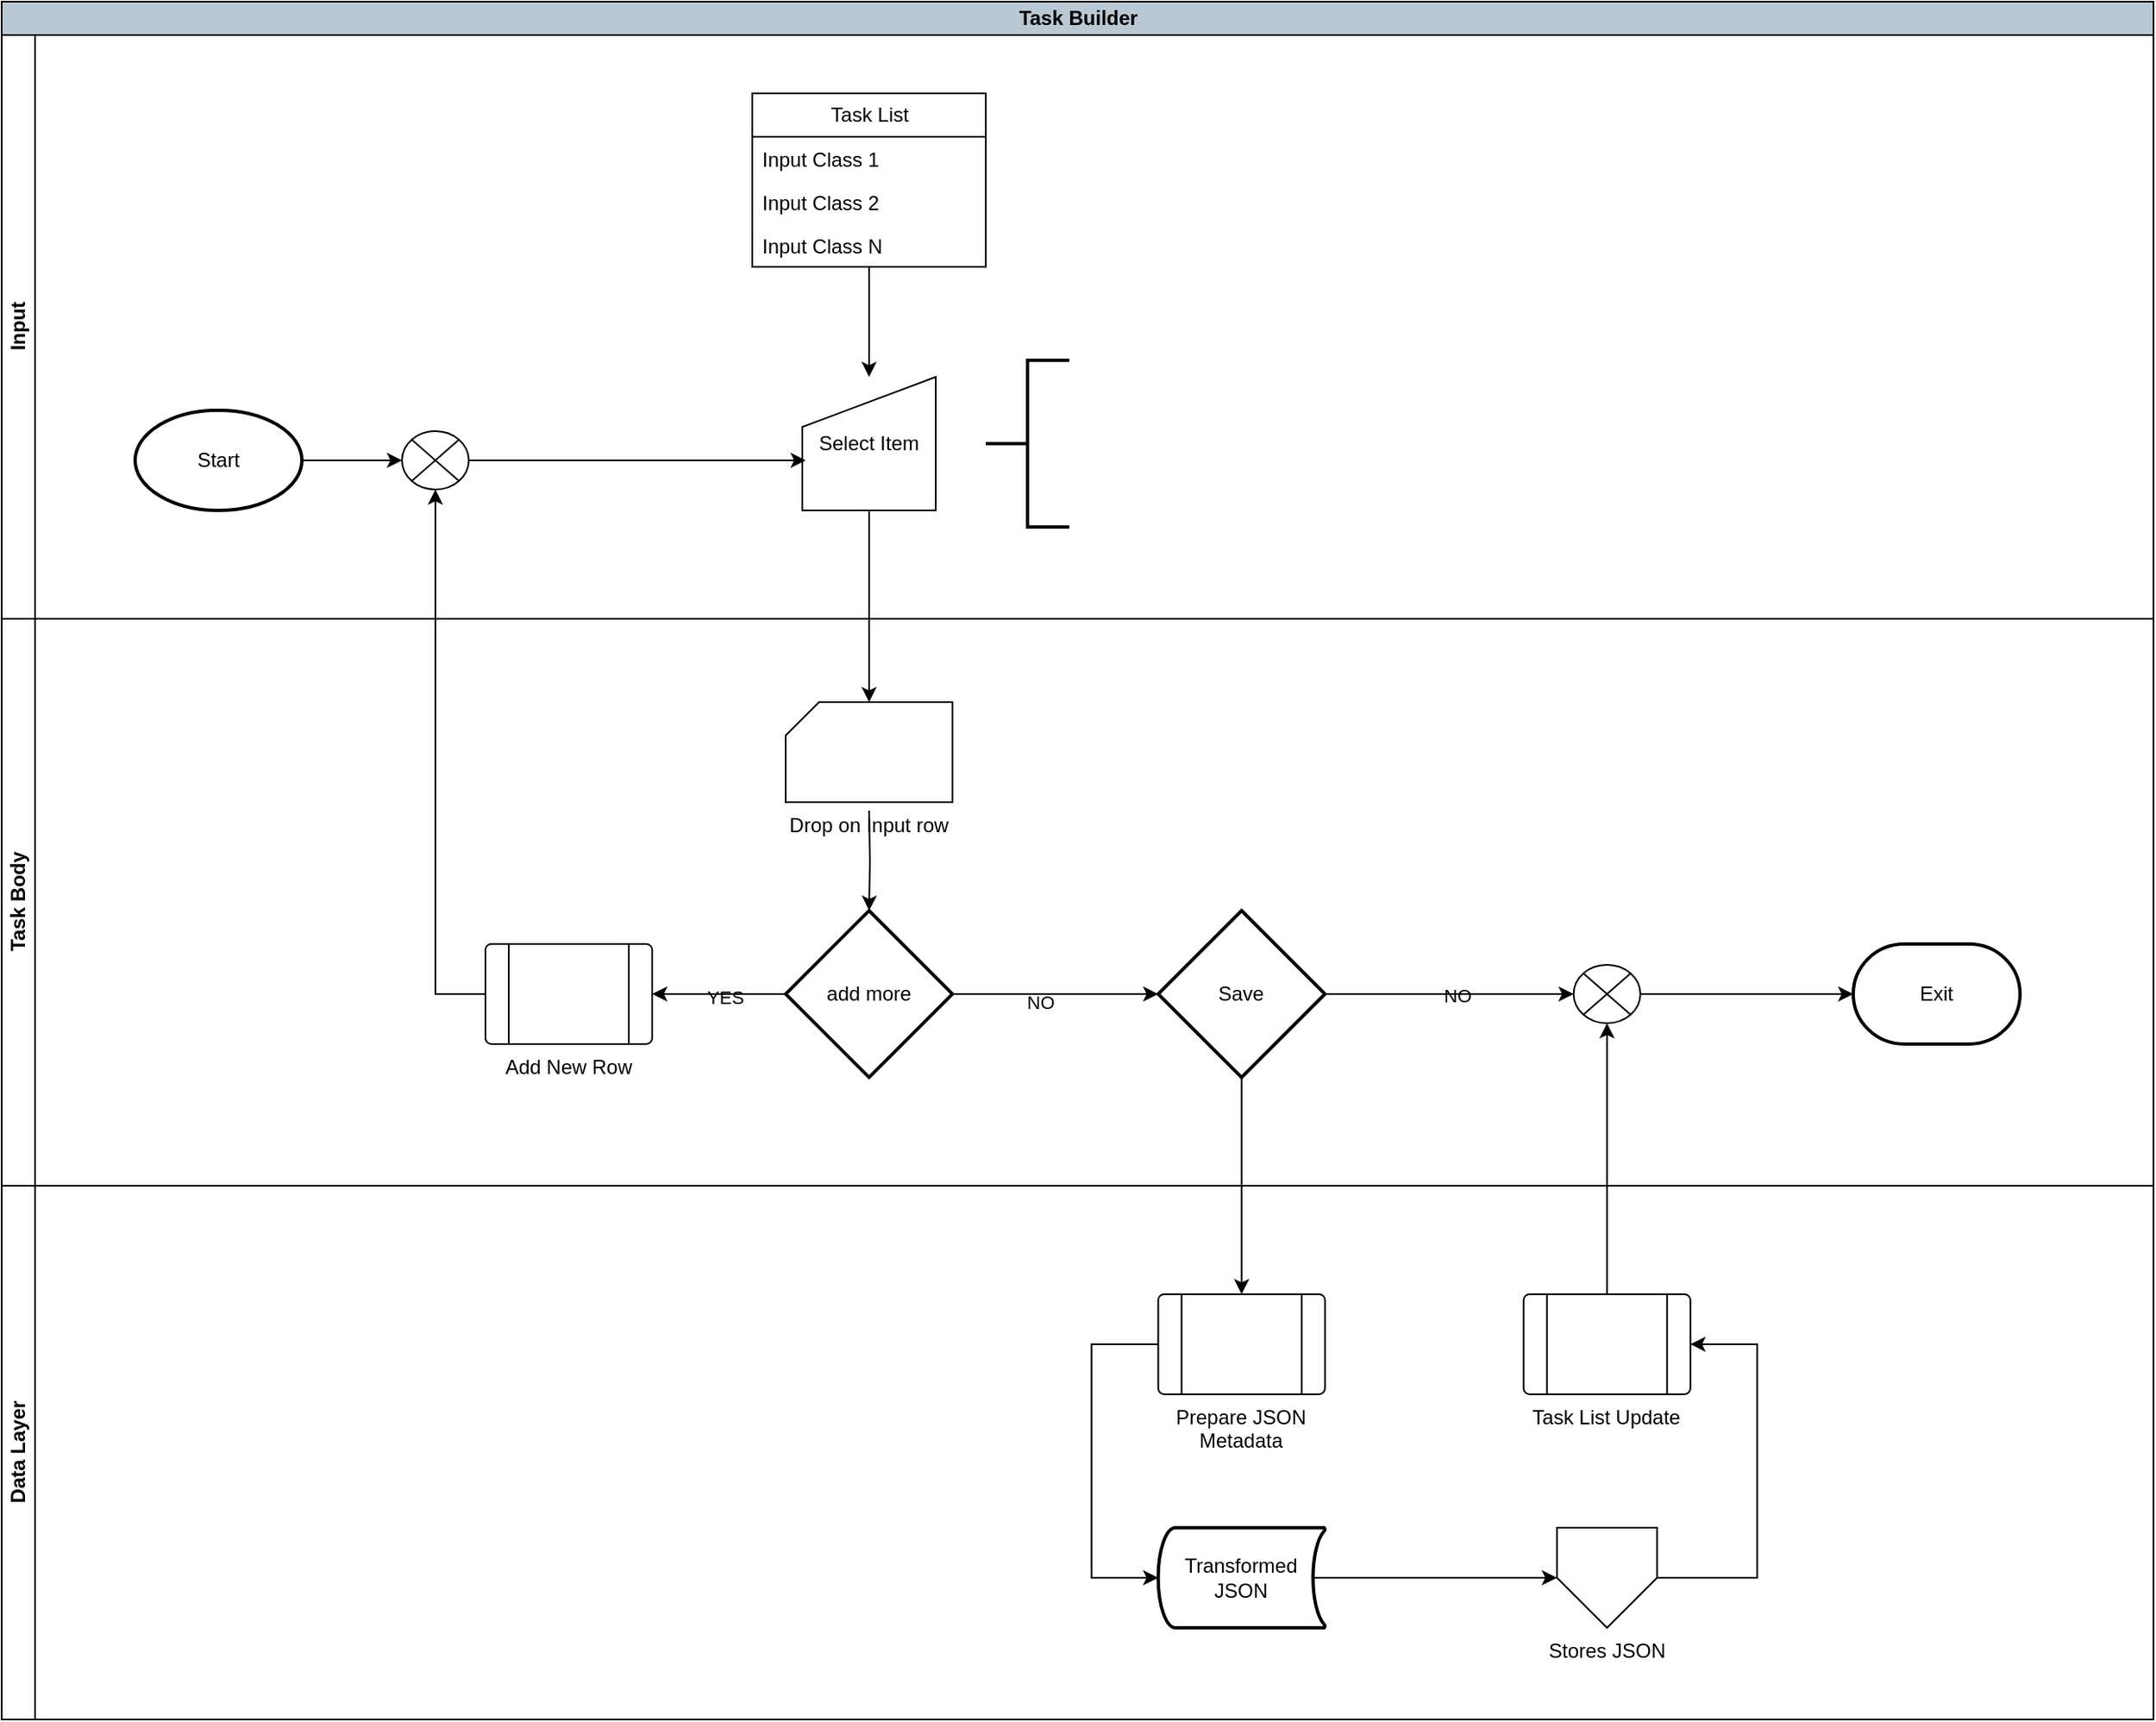 <mxfile version="24.8.3">
  <diagram name="Page-1" id="5f0bae14-7c28-e335-631c-24af17079c00">
    <mxGraphModel dx="3771" dy="2211" grid="1" gridSize="10" guides="1" tooltips="1" connect="1" arrows="1" fold="1" page="1" pageScale="1" pageWidth="1100" pageHeight="850" background="none" math="0" shadow="0">
      <root>
        <mxCell id="0" />
        <mxCell id="1" parent="0" />
        <mxCell id="h62UwE2M3W9JxMMYReP1-88" value="" style="group" vertex="1" connectable="0" parent="1">
          <mxGeometry x="10" y="10" width="1290" height="1030" as="geometry" />
        </mxCell>
        <mxCell id="h62UwE2M3W9JxMMYReP1-25" value="Task Builder" style="swimlane;childLayout=stackLayout;resizeParent=1;resizeParentMax=0;horizontal=1;startSize=20;horizontalStack=0;html=1;strokeColor=default;rounded=0;swimlaneLine=1;glass=0;shadow=0;movable=1;resizable=1;rotatable=1;deletable=1;editable=1;locked=0;connectable=1;container=0;labelBackgroundColor=none;fillColor=#bac8d3;gradientColor=none;fillStyle=solid;swimlaneFillColor=none;" vertex="1" parent="h62UwE2M3W9JxMMYReP1-88">
          <mxGeometry width="1290" height="1030" as="geometry" />
        </mxCell>
        <mxCell id="h62UwE2M3W9JxMMYReP1-26" value="Input" style="swimlane;startSize=20;horizontal=0;html=1;movable=1;resizable=1;rotatable=1;deletable=1;editable=1;locked=0;connectable=1;labelBackgroundColor=none;" vertex="1" parent="h62UwE2M3W9JxMMYReP1-88">
          <mxGeometry y="20" width="1290" height="350" as="geometry" />
        </mxCell>
        <mxCell id="h62UwE2M3W9JxMMYReP1-27" value="Task Body" style="swimlane;startSize=20;horizontal=0;html=1;movable=1;resizable=1;rotatable=1;deletable=1;editable=1;locked=0;connectable=1;labelBackgroundColor=none;" vertex="1" parent="h62UwE2M3W9JxMMYReP1-88">
          <mxGeometry y="370" width="1290" height="340" as="geometry" />
        </mxCell>
        <mxCell id="h62UwE2M3W9JxMMYReP1-35" style="edgeStyle=orthogonalEdgeStyle;rounded=0;orthogonalLoop=1;jettySize=auto;html=1;exitX=0.5;exitY=1;exitDx=0;exitDy=0;entryX=0.5;entryY=0;entryDx=0;entryDy=0;labelBackgroundColor=none;fontColor=default;" edge="1" parent="h62UwE2M3W9JxMMYReP1-27" source="h62UwE2M3W9JxMMYReP1-21" target="h62UwE2M3W9JxMMYReP1-32">
          <mxGeometry relative="1" as="geometry" />
        </mxCell>
        <mxCell id="h62UwE2M3W9JxMMYReP1-21" value="Task List" style="swimlane;fontStyle=0;childLayout=stackLayout;horizontal=1;startSize=26;horizontalStack=0;resizeParent=1;resizeParentMax=0;resizeLast=0;collapsible=1;marginBottom=0;html=1;labelBackgroundColor=none;" vertex="1" parent="h62UwE2M3W9JxMMYReP1-27">
          <mxGeometry x="450" y="-315" width="140" height="104" as="geometry" />
        </mxCell>
        <mxCell id="h62UwE2M3W9JxMMYReP1-22" value="Input Class 1" style="text;strokeColor=none;fillColor=none;align=left;verticalAlign=top;spacingLeft=4;spacingRight=4;overflow=hidden;rotatable=0;points=[[0,0.5],[1,0.5]];portConstraint=eastwest;whiteSpace=wrap;html=1;labelBackgroundColor=none;" vertex="1" parent="h62UwE2M3W9JxMMYReP1-21">
          <mxGeometry y="26" width="140" height="26" as="geometry" />
        </mxCell>
        <mxCell id="h62UwE2M3W9JxMMYReP1-23" value="Input Class 2" style="text;strokeColor=none;fillColor=none;align=left;verticalAlign=top;spacingLeft=4;spacingRight=4;overflow=hidden;rotatable=0;points=[[0,0.5],[1,0.5]];portConstraint=eastwest;whiteSpace=wrap;html=1;labelBackgroundColor=none;" vertex="1" parent="h62UwE2M3W9JxMMYReP1-21">
          <mxGeometry y="52" width="140" height="26" as="geometry" />
        </mxCell>
        <mxCell id="h62UwE2M3W9JxMMYReP1-24" value="Input Class N" style="text;strokeColor=none;fillColor=none;align=left;verticalAlign=top;spacingLeft=4;spacingRight=4;overflow=hidden;rotatable=0;points=[[0,0.5],[1,0.5]];portConstraint=eastwest;whiteSpace=wrap;html=1;labelBackgroundColor=none;" vertex="1" parent="h62UwE2M3W9JxMMYReP1-21">
          <mxGeometry y="78" width="140" height="26" as="geometry" />
        </mxCell>
        <mxCell id="h62UwE2M3W9JxMMYReP1-76" style="edgeStyle=orthogonalEdgeStyle;rounded=0;orthogonalLoop=1;jettySize=auto;html=1;exitX=0.5;exitY=1;exitDx=0;exitDy=0;exitPerimeter=0;entryX=0.5;entryY=0;entryDx=0;entryDy=0;" edge="1" parent="h62UwE2M3W9JxMMYReP1-27" source="h62UwE2M3W9JxMMYReP1-54" target="h62UwE2M3W9JxMMYReP1-75">
          <mxGeometry relative="1" as="geometry" />
        </mxCell>
        <mxCell id="h62UwE2M3W9JxMMYReP1-75" value="&lt;div&gt;Prepare JSON&lt;/div&gt;&lt;div&gt;Metadata&lt;br&gt;&lt;/div&gt;" style="verticalLabelPosition=bottom;verticalAlign=top;html=1;shape=process;whiteSpace=wrap;rounded=1;size=0.14;arcSize=6;" vertex="1" parent="h62UwE2M3W9JxMMYReP1-27">
          <mxGeometry x="693.33" y="405" width="100" height="60" as="geometry" />
        </mxCell>
        <mxCell id="h62UwE2M3W9JxMMYReP1-84" style="edgeStyle=orthogonalEdgeStyle;rounded=0;orthogonalLoop=1;jettySize=auto;html=1;exitX=1;exitY=0.5;exitDx=0;exitDy=0;entryX=1;entryY=0.5;entryDx=0;entryDy=0;" edge="1" parent="h62UwE2M3W9JxMMYReP1-27" source="h62UwE2M3W9JxMMYReP1-77" target="h62UwE2M3W9JxMMYReP1-83">
          <mxGeometry relative="1" as="geometry">
            <Array as="points">
              <mxPoint x="1052.38" y="575" />
              <mxPoint x="1052.38" y="435" />
            </Array>
          </mxGeometry>
        </mxCell>
        <mxCell id="h62UwE2M3W9JxMMYReP1-77" value="Stores JSON" style="verticalLabelPosition=bottom;verticalAlign=top;html=1;shape=offPageConnector;rounded=0;size=0.5;" vertex="1" parent="h62UwE2M3W9JxMMYReP1-27">
          <mxGeometry x="932.38" y="545" width="60" height="60" as="geometry" />
        </mxCell>
        <mxCell id="h62UwE2M3W9JxMMYReP1-81" style="edgeStyle=orthogonalEdgeStyle;rounded=0;orthogonalLoop=1;jettySize=auto;html=1;exitX=0.93;exitY=0.5;exitDx=0;exitDy=0;exitPerimeter=0;entryX=0;entryY=0.5;entryDx=0;entryDy=0;" edge="1" parent="h62UwE2M3W9JxMMYReP1-27" source="h62UwE2M3W9JxMMYReP1-79" target="h62UwE2M3W9JxMMYReP1-77">
          <mxGeometry relative="1" as="geometry" />
        </mxCell>
        <mxCell id="h62UwE2M3W9JxMMYReP1-79" value="&lt;div&gt;Transformed&lt;/div&gt;&lt;div&gt;JSON&lt;/div&gt;" style="strokeWidth=2;html=1;shape=mxgraph.flowchart.stored_data;whiteSpace=wrap;" vertex="1" parent="h62UwE2M3W9JxMMYReP1-27">
          <mxGeometry x="693.33" y="545" width="100" height="60" as="geometry" />
        </mxCell>
        <mxCell id="h62UwE2M3W9JxMMYReP1-80" style="edgeStyle=orthogonalEdgeStyle;rounded=0;orthogonalLoop=1;jettySize=auto;html=1;exitX=0;exitY=0.5;exitDx=0;exitDy=0;entryX=0;entryY=0.5;entryDx=0;entryDy=0;entryPerimeter=0;" edge="1" parent="h62UwE2M3W9JxMMYReP1-27" source="h62UwE2M3W9JxMMYReP1-75" target="h62UwE2M3W9JxMMYReP1-79">
          <mxGeometry relative="1" as="geometry">
            <Array as="points">
              <mxPoint x="653.33" y="435" />
              <mxPoint x="653.33" y="575" />
            </Array>
          </mxGeometry>
        </mxCell>
        <mxCell id="h62UwE2M3W9JxMMYReP1-83" value="Task List Update" style="verticalLabelPosition=bottom;verticalAlign=top;html=1;shape=process;whiteSpace=wrap;rounded=1;size=0.14;arcSize=6;" vertex="1" parent="h62UwE2M3W9JxMMYReP1-27">
          <mxGeometry x="912.38" y="405" width="100" height="60" as="geometry" />
        </mxCell>
        <mxCell id="h62UwE2M3W9JxMMYReP1-85" style="edgeStyle=orthogonalEdgeStyle;rounded=0;orthogonalLoop=1;jettySize=auto;html=1;exitX=0.5;exitY=0;exitDx=0;exitDy=0;entryX=0.5;entryY=1;entryDx=0;entryDy=0;entryPerimeter=0;" edge="1" parent="h62UwE2M3W9JxMMYReP1-27" source="h62UwE2M3W9JxMMYReP1-83" target="h62UwE2M3W9JxMMYReP1-53">
          <mxGeometry relative="1" as="geometry" />
        </mxCell>
        <mxCell id="h62UwE2M3W9JxMMYReP1-41" value="Drop on Input row" style="verticalLabelPosition=bottom;verticalAlign=top;html=1;shape=card;whiteSpace=wrap;size=20;arcSize=12;labelBackgroundColor=none;" vertex="1" parent="h62UwE2M3W9JxMMYReP1-27">
          <mxGeometry x="470" y="50" width="100" height="60" as="geometry" />
        </mxCell>
        <mxCell id="h62UwE2M3W9JxMMYReP1-60" style="edgeStyle=orthogonalEdgeStyle;rounded=0;orthogonalLoop=1;jettySize=auto;html=1;exitX=0;exitY=0.5;exitDx=0;exitDy=0;exitPerimeter=0;entryX=1;entryY=0.5;entryDx=0;entryDy=0;labelBackgroundColor=none;fontColor=default;" edge="1" parent="h62UwE2M3W9JxMMYReP1-27" source="h62UwE2M3W9JxMMYReP1-47" target="h62UwE2M3W9JxMMYReP1-59">
          <mxGeometry relative="1" as="geometry" />
        </mxCell>
        <mxCell id="h62UwE2M3W9JxMMYReP1-62" value="&amp;nbsp;YES " style="edgeLabel;html=1;align=center;verticalAlign=middle;resizable=0;points=[];labelBackgroundColor=none;" vertex="1" connectable="0" parent="h62UwE2M3W9JxMMYReP1-60">
          <mxGeometry x="-0.05" y="2" relative="1" as="geometry">
            <mxPoint as="offset" />
          </mxGeometry>
        </mxCell>
        <mxCell id="h62UwE2M3W9JxMMYReP1-47" value="add more" style="strokeWidth=2;html=1;shape=mxgraph.flowchart.decision;whiteSpace=wrap;labelBackgroundColor=none;" vertex="1" parent="h62UwE2M3W9JxMMYReP1-27">
          <mxGeometry x="470" y="175" width="100" height="100" as="geometry" />
        </mxCell>
        <mxCell id="h62UwE2M3W9JxMMYReP1-50" style="edgeStyle=orthogonalEdgeStyle;rounded=0;orthogonalLoop=1;jettySize=auto;html=1;entryX=0.5;entryY=0;entryDx=0;entryDy=0;entryPerimeter=0;labelBackgroundColor=none;fontColor=default;" edge="1" parent="h62UwE2M3W9JxMMYReP1-27" target="h62UwE2M3W9JxMMYReP1-47">
          <mxGeometry relative="1" as="geometry">
            <mxPoint x="520" y="115" as="sourcePoint" />
          </mxGeometry>
        </mxCell>
        <mxCell id="h62UwE2M3W9JxMMYReP1-53" value="" style="verticalLabelPosition=bottom;verticalAlign=top;html=1;shape=mxgraph.flowchart.or;labelBackgroundColor=none;" vertex="1" parent="h62UwE2M3W9JxMMYReP1-27">
          <mxGeometry x="942.38" y="207.5" width="40" height="35" as="geometry" />
        </mxCell>
        <mxCell id="h62UwE2M3W9JxMMYReP1-54" value="Save" style="strokeWidth=2;html=1;shape=mxgraph.flowchart.decision;whiteSpace=wrap;labelBackgroundColor=none;" vertex="1" parent="h62UwE2M3W9JxMMYReP1-27">
          <mxGeometry x="693.33" y="175" width="100" height="100" as="geometry" />
        </mxCell>
        <mxCell id="h62UwE2M3W9JxMMYReP1-55" style="edgeStyle=orthogonalEdgeStyle;rounded=0;orthogonalLoop=1;jettySize=auto;html=1;exitX=1;exitY=0.5;exitDx=0;exitDy=0;exitPerimeter=0;entryX=0;entryY=0.5;entryDx=0;entryDy=0;entryPerimeter=0;labelBackgroundColor=none;fontColor=default;" edge="1" parent="h62UwE2M3W9JxMMYReP1-27" source="h62UwE2M3W9JxMMYReP1-47" target="h62UwE2M3W9JxMMYReP1-54">
          <mxGeometry relative="1" as="geometry" />
        </mxCell>
        <mxCell id="h62UwE2M3W9JxMMYReP1-58" value="&amp;nbsp;NO " style="edgeLabel;html=1;align=center;verticalAlign=middle;resizable=0;points=[];labelBackgroundColor=none;" vertex="1" connectable="0" parent="h62UwE2M3W9JxMMYReP1-55">
          <mxGeometry x="-0.183" y="-5" relative="1" as="geometry">
            <mxPoint as="offset" />
          </mxGeometry>
        </mxCell>
        <mxCell id="h62UwE2M3W9JxMMYReP1-59" value="Add New Row" style="verticalLabelPosition=bottom;verticalAlign=top;html=1;shape=process;whiteSpace=wrap;rounded=1;size=0.14;arcSize=6;labelBackgroundColor=none;" vertex="1" parent="h62UwE2M3W9JxMMYReP1-27">
          <mxGeometry x="290" y="195" width="100" height="60" as="geometry" />
        </mxCell>
        <mxCell id="h62UwE2M3W9JxMMYReP1-63" style="edgeStyle=orthogonalEdgeStyle;rounded=0;orthogonalLoop=1;jettySize=auto;html=1;exitX=1;exitY=0.5;exitDx=0;exitDy=0;exitPerimeter=0;entryX=0;entryY=0.5;entryDx=0;entryDy=0;entryPerimeter=0;labelBackgroundColor=none;fontColor=default;" edge="1" parent="h62UwE2M3W9JxMMYReP1-27" source="h62UwE2M3W9JxMMYReP1-54" target="h62UwE2M3W9JxMMYReP1-53">
          <mxGeometry relative="1" as="geometry" />
        </mxCell>
        <mxCell id="h62UwE2M3W9JxMMYReP1-65" value="&amp;nbsp;NO " style="edgeLabel;html=1;align=center;verticalAlign=middle;resizable=0;points=[];labelBackgroundColor=none;" vertex="1" connectable="0" parent="h62UwE2M3W9JxMMYReP1-63">
          <mxGeometry x="0.035" relative="1" as="geometry">
            <mxPoint y="1" as="offset" />
          </mxGeometry>
        </mxCell>
        <mxCell id="h62UwE2M3W9JxMMYReP1-64" style="edgeStyle=orthogonalEdgeStyle;rounded=0;orthogonalLoop=1;jettySize=auto;html=1;exitX=1;exitY=0.5;exitDx=0;exitDy=0;exitPerimeter=0;entryX=0;entryY=0.5;entryDx=0;entryDy=0;entryPerimeter=0;labelBackgroundColor=none;fontColor=default;" edge="1" parent="h62UwE2M3W9JxMMYReP1-27" source="h62UwE2M3W9JxMMYReP1-53" target="h62UwE2M3W9JxMMYReP1-36">
          <mxGeometry relative="1" as="geometry" />
        </mxCell>
        <mxCell id="h62UwE2M3W9JxMMYReP1-36" value="Exit" style="strokeWidth=2;html=1;shape=mxgraph.flowchart.terminator;whiteSpace=wrap;labelBackgroundColor=none;" vertex="1" parent="h62UwE2M3W9JxMMYReP1-27">
          <mxGeometry x="1110" y="195" width="100" height="60" as="geometry" />
        </mxCell>
        <mxCell id="h62UwE2M3W9JxMMYReP1-32" value="Select Item" style="shape=manualInput;whiteSpace=wrap;html=1;labelBackgroundColor=none;" vertex="1" parent="h62UwE2M3W9JxMMYReP1-27">
          <mxGeometry x="480" y="-145" width="80" height="80" as="geometry" />
        </mxCell>
        <mxCell id="h62UwE2M3W9JxMMYReP1-37" value="Start" style="strokeWidth=2;html=1;shape=mxgraph.flowchart.start_1;whiteSpace=wrap;labelBackgroundColor=none;" vertex="1" parent="h62UwE2M3W9JxMMYReP1-27">
          <mxGeometry x="80" y="-125" width="100" height="60" as="geometry" />
        </mxCell>
        <mxCell id="h62UwE2M3W9JxMMYReP1-38" value="" style="strokeWidth=2;html=1;shape=mxgraph.flowchart.annotation_2;align=left;labelPosition=right;pointerEvents=1;labelBackgroundColor=none;" vertex="1" parent="h62UwE2M3W9JxMMYReP1-27">
          <mxGeometry x="590" y="-155" width="50" height="100" as="geometry" />
        </mxCell>
        <mxCell id="h62UwE2M3W9JxMMYReP1-43" value="" style="verticalLabelPosition=bottom;verticalAlign=top;html=1;shape=mxgraph.flowchart.or;labelBackgroundColor=none;" vertex="1" parent="h62UwE2M3W9JxMMYReP1-27">
          <mxGeometry x="240" y="-112.5" width="40" height="35" as="geometry" />
        </mxCell>
        <mxCell id="h62UwE2M3W9JxMMYReP1-44" style="edgeStyle=orthogonalEdgeStyle;rounded=0;orthogonalLoop=1;jettySize=auto;html=1;exitX=1;exitY=0.5;exitDx=0;exitDy=0;exitPerimeter=0;entryX=0;entryY=0.5;entryDx=0;entryDy=0;entryPerimeter=0;labelBackgroundColor=none;fontColor=default;" edge="1" parent="h62UwE2M3W9JxMMYReP1-27" source="h62UwE2M3W9JxMMYReP1-37" target="h62UwE2M3W9JxMMYReP1-43">
          <mxGeometry relative="1" as="geometry" />
        </mxCell>
        <mxCell id="h62UwE2M3W9JxMMYReP1-45" style="edgeStyle=orthogonalEdgeStyle;rounded=0;orthogonalLoop=1;jettySize=auto;html=1;exitX=1;exitY=0.5;exitDx=0;exitDy=0;exitPerimeter=0;entryX=0.025;entryY=0.625;entryDx=0;entryDy=0;entryPerimeter=0;labelBackgroundColor=none;fontColor=default;" edge="1" parent="h62UwE2M3W9JxMMYReP1-27" source="h62UwE2M3W9JxMMYReP1-43" target="h62UwE2M3W9JxMMYReP1-32">
          <mxGeometry relative="1" as="geometry" />
        </mxCell>
        <mxCell id="h62UwE2M3W9JxMMYReP1-40" style="edgeStyle=orthogonalEdgeStyle;rounded=0;orthogonalLoop=1;jettySize=auto;html=1;exitX=0.5;exitY=1;exitDx=0;exitDy=0;entryX=0.5;entryY=0;entryDx=0;entryDy=0;entryPerimeter=0;labelBackgroundColor=none;fontColor=default;" edge="1" parent="h62UwE2M3W9JxMMYReP1-27" source="h62UwE2M3W9JxMMYReP1-32" target="h62UwE2M3W9JxMMYReP1-41">
          <mxGeometry relative="1" as="geometry">
            <mxPoint x="520" y="-25" as="targetPoint" />
          </mxGeometry>
        </mxCell>
        <mxCell id="h62UwE2M3W9JxMMYReP1-61" style="edgeStyle=orthogonalEdgeStyle;rounded=0;orthogonalLoop=1;jettySize=auto;html=1;exitX=0;exitY=0.5;exitDx=0;exitDy=0;labelBackgroundColor=none;fontColor=default;" edge="1" parent="h62UwE2M3W9JxMMYReP1-27" source="h62UwE2M3W9JxMMYReP1-59" target="h62UwE2M3W9JxMMYReP1-43">
          <mxGeometry relative="1" as="geometry" />
        </mxCell>
        <mxCell id="h62UwE2M3W9JxMMYReP1-28" value="Data Layer" style="swimlane;startSize=20;horizontal=0;html=1;movable=1;resizable=1;rotatable=1;deletable=1;editable=1;locked=0;connectable=1;labelBackgroundColor=none;" vertex="1" parent="h62UwE2M3W9JxMMYReP1-88">
          <mxGeometry y="710" width="1290" height="320" as="geometry" />
        </mxCell>
      </root>
    </mxGraphModel>
  </diagram>
</mxfile>
